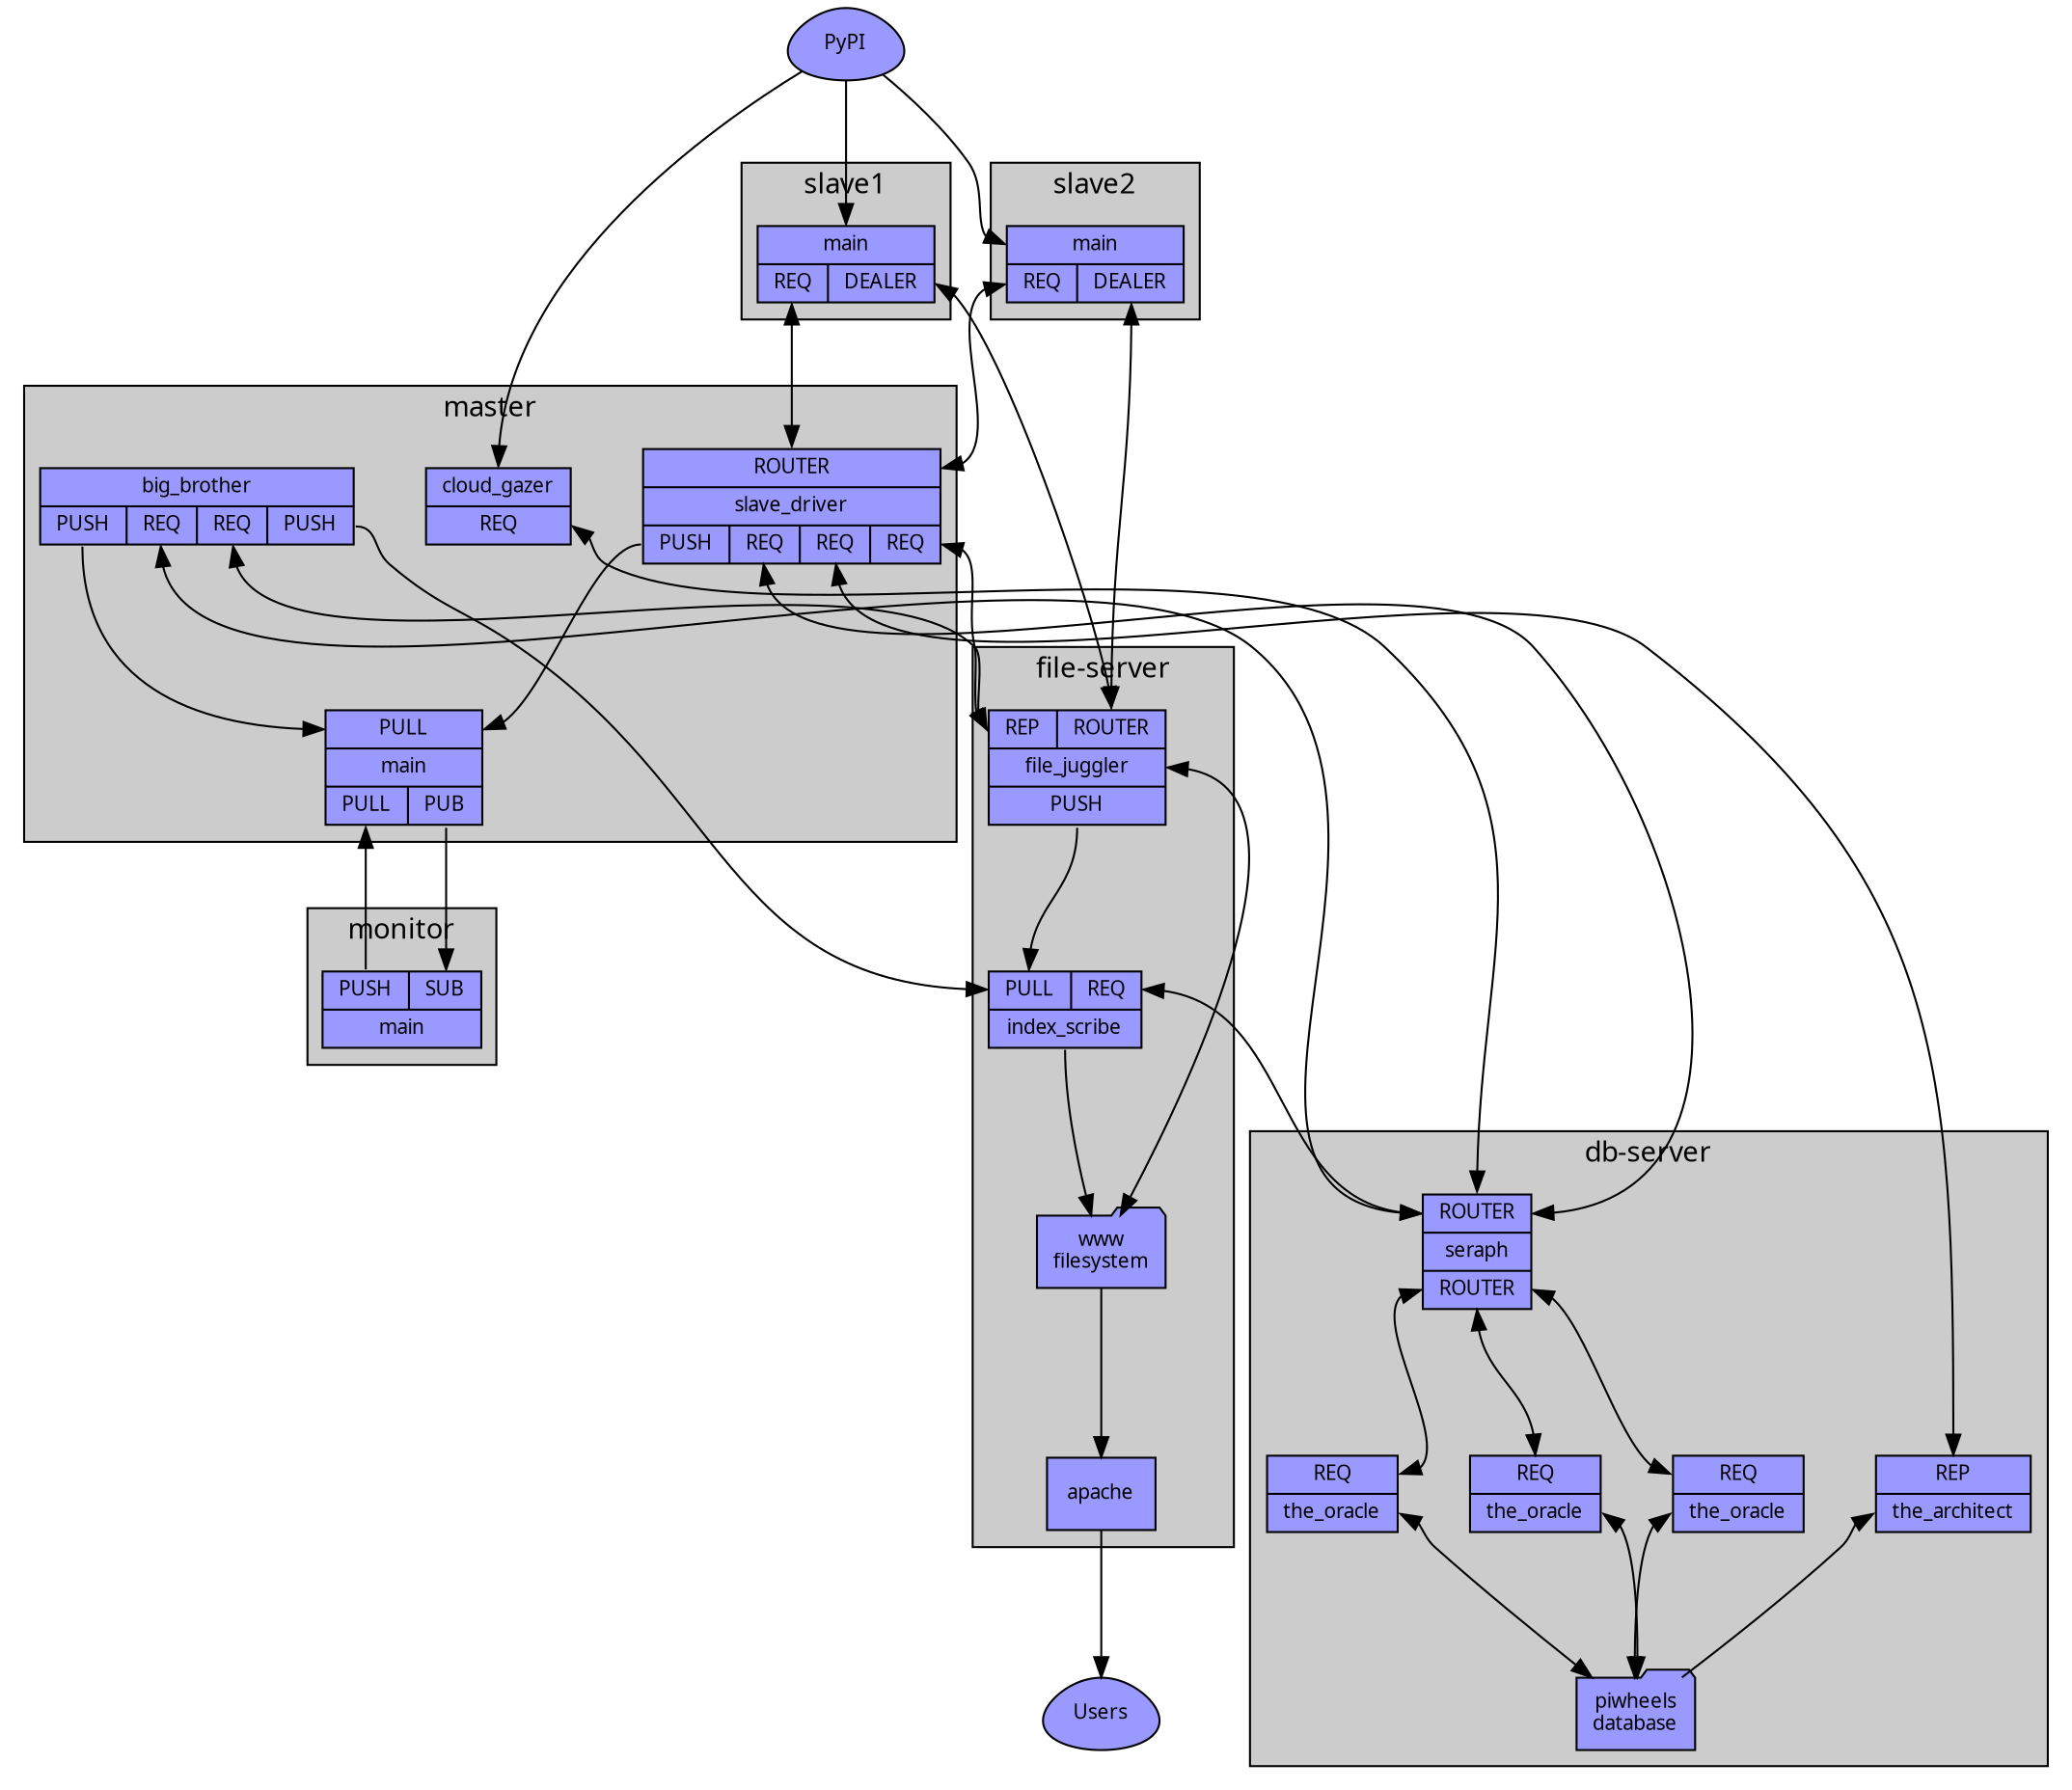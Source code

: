 digraph piwheels {
    graph [nodesep=0.5, ranksep=1, style=filled, fontname=Sans, fontsize=14, fillcolor="#cccccc"];
    node [shape=record, fontname=Sans, fontsize=10, style=filled, fillcolor="#9999ff", penwidth=1];
    edge [fontname=Sans, fontsize=8];

    pypi [label="PyPI", shape=egg];
    users [label="Users", shape=egg];

    subgraph cluster_db_server {
        graph [label="db-server"];

        the_oracle1 [label="{<seraph>REQ|<t>the_oracle}"];
        the_oracle2 [label="{<seraph>REQ|<t>the_oracle}"];
        the_oracle3 [label="{<seraph>REQ|<t>the_oracle}"];
        the_architect [label="{<builds>REP|<t>the_architect}"];
        seraph [label="{<db>ROUTER|<t>seraph|<oracle>ROUTER}"];
        db [label="piwheels\ndatabase", shape=folder];

        seraph:oracle->the_oracle1:seraph [dir=both];
        seraph:oracle->the_oracle2:seraph [dir=both];
        seraph:oracle->the_oracle3:seraph [dir=both];
        the_oracle1:t->db [dir=both];
        the_oracle2:t->db [dir=both];
        the_oracle3:t->db [dir=both];
        the_architect:t->db [dir=back];
    }

    subgraph cluster_file_server {
        graph [label="file-server"];

        file_juggler [label="{{<fs>REP|<slaves>ROUTER}|<t>file_juggler|{<indexes>PUSH}}"];
        index_scribe [label="{{<indexes>PULL|<db>REQ}|<t>index_scribe}"];
        fs [label="www\nfilesystem", shape=folder];
        apache;

        index_scribe:t->fs;
        file_juggler:t->fs [dir=both];
        fs->apache;
    }

    subgraph cluster_master {
        graph [label="master"];

        cloud_gazer [label="{<t>cloud_gazer|<db>REQ}"];
        main [label="{{<int_status>PULL}|main|{<control>PULL|<ext_status>PUB}}"];
        big_brother [label="{<t>big_brother|{<int_status>PUSH|<db>REQ|<fs>REQ|<indexes>PUSH}}"];
        slave_driver [label="{{<slaves>ROUTER}|<t>slave_driver|{<int_status>PUSH|<db>REQ|<builds>REQ|<fs>REQ}}"];

        big_brother:int_status->main:int_status;
        slave_driver:int_status->main:int_status;
    }

    subgraph cluster_monitor {
        graph [label="monitor"];
        monitor [label="{{<control>PUSH|<status>SUB}|<t>main}"];
    }

    subgraph cluster_slave1 {
        graph [label="slave1"];
        slave1 [label="{<t>main|{<builds>REQ|<files>DEALER}}"];
    }

    subgraph cluster_slave2 {
        graph [label="slave2"];
        slave2 [label="{<t>main|{<builds>REQ|<files>DEALER}}"];
    }

    pypi->cloud_gazer:t;
    pypi->slave1:t;
    pypi->slave2:t;
    slave1:builds->slave_driver:slaves [dir=both];
    slave2:builds->slave_driver:slaves [dir=both];
    slave1:files->file_juggler:slaves [dir=both];
    slave2:files->file_juggler:slaves [dir=both];
    main:ext_status->monitor:status;
    monitor:control->main:control;

    cloud_gazer:db->seraph:db [dir=both];
    file_juggler:indexes->index_scribe:indexes;
    big_brother:indexes->index_scribe:indexes;
    index_scribe:db->seraph:db [dir=both];
    big_brother:db->seraph:db [dir=both];
    big_brother:fs->file_juggler:fs [dir=both];
    slave_driver:fs->file_juggler:fs [dir=both];
    slave_driver:db->seraph:db [dir=both];
    slave_driver:builds->the_architect:builds [dir=both];
    apache->users;
}
